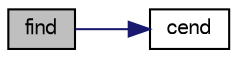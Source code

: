 digraph "find"
{
  bgcolor="transparent";
  edge [fontname="FreeSans",fontsize="10",labelfontname="FreeSans",labelfontsize="10"];
  node [fontname="FreeSans",fontsize="10",shape=record];
  rankdir="LR";
  Node163 [label="find",height=0.2,width=0.4,color="black", fillcolor="grey75", style="filled", fontcolor="black"];
  Node163 -> Node164 [color="midnightblue",fontsize="10",style="solid",fontname="FreeSans"];
  Node164 [label="cend",height=0.2,width=0.4,color="black",URL="$a25738.html#a55c00ddadb32061ce83cc39aff7ec08c",tooltip="const_iterator set to beyond the end of the StaticHashTable "];
}
